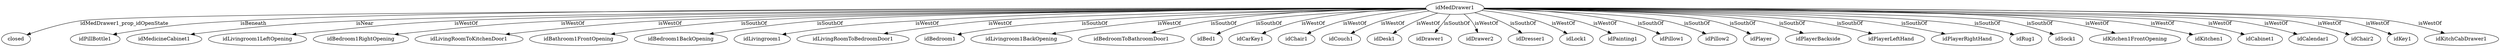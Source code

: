 strict digraph  {
idMedDrawer1 [node_type=entity_node];
closed [node_type=property_node];
idPillBottle1 [node_type=entity_node];
idMedicineCabinet1 [node_type=entity_node];
idLivingroom1LeftOpening [node_type=entity_node];
idBedroom1RightOpening [node_type=entity_node];
idLivingRoomToKitchenDoor1 [node_type=entity_node];
idBathroom1FrontOpening [node_type=entity_node];
idBedroom1BackOpening [node_type=entity_node];
idLivingroom1 [node_type=entity_node];
idLivingRoomToBedroomDoor1 [node_type=entity_node];
idBedroom1 [node_type=entity_node];
idLivingroom1BackOpening [node_type=entity_node];
idBedroomToBathroomDoor1 [node_type=entity_node];
idBed1 [node_type=entity_node];
idCarKey1 [node_type=entity_node];
idChair1 [node_type=entity_node];
idCouch1 [node_type=entity_node];
idDesk1 [node_type=entity_node];
idDrawer1 [node_type=entity_node];
idDrawer2 [node_type=entity_node];
idDresser1 [node_type=entity_node];
idLock1 [node_type=entity_node];
idPainting1 [node_type=entity_node];
idPillow1 [node_type=entity_node];
idPillow2 [node_type=entity_node];
idPlayer [node_type=entity_node];
idPlayerBackside [node_type=entity_node];
idPlayerLeftHand [node_type=entity_node];
idPlayerRightHand [node_type=entity_node];
idRug1 [node_type=entity_node];
idSock1 [node_type=entity_node];
idKitchen1FrontOpening [node_type=entity_node];
idKitchen1 [node_type=entity_node];
idCabinet1 [node_type=entity_node];
idCalendar1 [node_type=entity_node];
idChair2 [node_type=entity_node];
idKey1 [node_type=entity_node];
idKitchCabDrawer1 [node_type=entity_node];
idMedDrawer1 -> closed  [edge_type=property, label=idMedDrawer1_prop_idOpenState];
idMedDrawer1 -> idPillBottle1  [edge_type=relationship, label=isBeneath];
idMedDrawer1 -> idMedicineCabinet1  [edge_type=relationship, label=isNear];
idMedDrawer1 -> idLivingroom1LeftOpening  [edge_type=relationship, label=isWestOf];
idMedDrawer1 -> idBedroom1RightOpening  [edge_type=relationship, label=isWestOf];
idMedDrawer1 -> idLivingRoomToKitchenDoor1  [edge_type=relationship, label=isWestOf];
idMedDrawer1 -> idBathroom1FrontOpening  [edge_type=relationship, label=isSouthOf];
idMedDrawer1 -> idBedroom1BackOpening  [edge_type=relationship, label=isSouthOf];
idMedDrawer1 -> idLivingroom1  [edge_type=relationship, label=isWestOf];
idMedDrawer1 -> idLivingRoomToBedroomDoor1  [edge_type=relationship, label=isWestOf];
idMedDrawer1 -> idBedroom1  [edge_type=relationship, label=isSouthOf];
idMedDrawer1 -> idLivingroom1BackOpening  [edge_type=relationship, label=isWestOf];
idMedDrawer1 -> idBedroomToBathroomDoor1  [edge_type=relationship, label=isSouthOf];
idMedDrawer1 -> idBed1  [edge_type=relationship, label=isSouthOf];
idMedDrawer1 -> idCarKey1  [edge_type=relationship, label=isWestOf];
idMedDrawer1 -> idChair1  [edge_type=relationship, label=isWestOf];
idMedDrawer1 -> idCouch1  [edge_type=relationship, label=isWestOf];
idMedDrawer1 -> idDesk1  [edge_type=relationship, label=isWestOf];
idMedDrawer1 -> idDrawer1  [edge_type=relationship, label=isSouthOf];
idMedDrawer1 -> idDrawer2  [edge_type=relationship, label=isWestOf];
idMedDrawer1 -> idDresser1  [edge_type=relationship, label=isSouthOf];
idMedDrawer1 -> idLock1  [edge_type=relationship, label=isWestOf];
idMedDrawer1 -> idPainting1  [edge_type=relationship, label=isWestOf];
idMedDrawer1 -> idPillow1  [edge_type=relationship, label=isSouthOf];
idMedDrawer1 -> idPillow2  [edge_type=relationship, label=isSouthOf];
idMedDrawer1 -> idPlayer  [edge_type=relationship, label=isSouthOf];
idMedDrawer1 -> idPlayerBackside  [edge_type=relationship, label=isSouthOf];
idMedDrawer1 -> idPlayerLeftHand  [edge_type=relationship, label=isSouthOf];
idMedDrawer1 -> idPlayerRightHand  [edge_type=relationship, label=isSouthOf];
idMedDrawer1 -> idRug1  [edge_type=relationship, label=isSouthOf];
idMedDrawer1 -> idSock1  [edge_type=relationship, label=isSouthOf];
idMedDrawer1 -> idKitchen1FrontOpening  [edge_type=relationship, label=isWestOf];
idMedDrawer1 -> idKitchen1  [edge_type=relationship, label=isWestOf];
idMedDrawer1 -> idCabinet1  [edge_type=relationship, label=isWestOf];
idMedDrawer1 -> idCalendar1  [edge_type=relationship, label=isWestOf];
idMedDrawer1 -> idChair2  [edge_type=relationship, label=isWestOf];
idMedDrawer1 -> idKey1  [edge_type=relationship, label=isWestOf];
idMedDrawer1 -> idKitchCabDrawer1  [edge_type=relationship, label=isWestOf];
}
